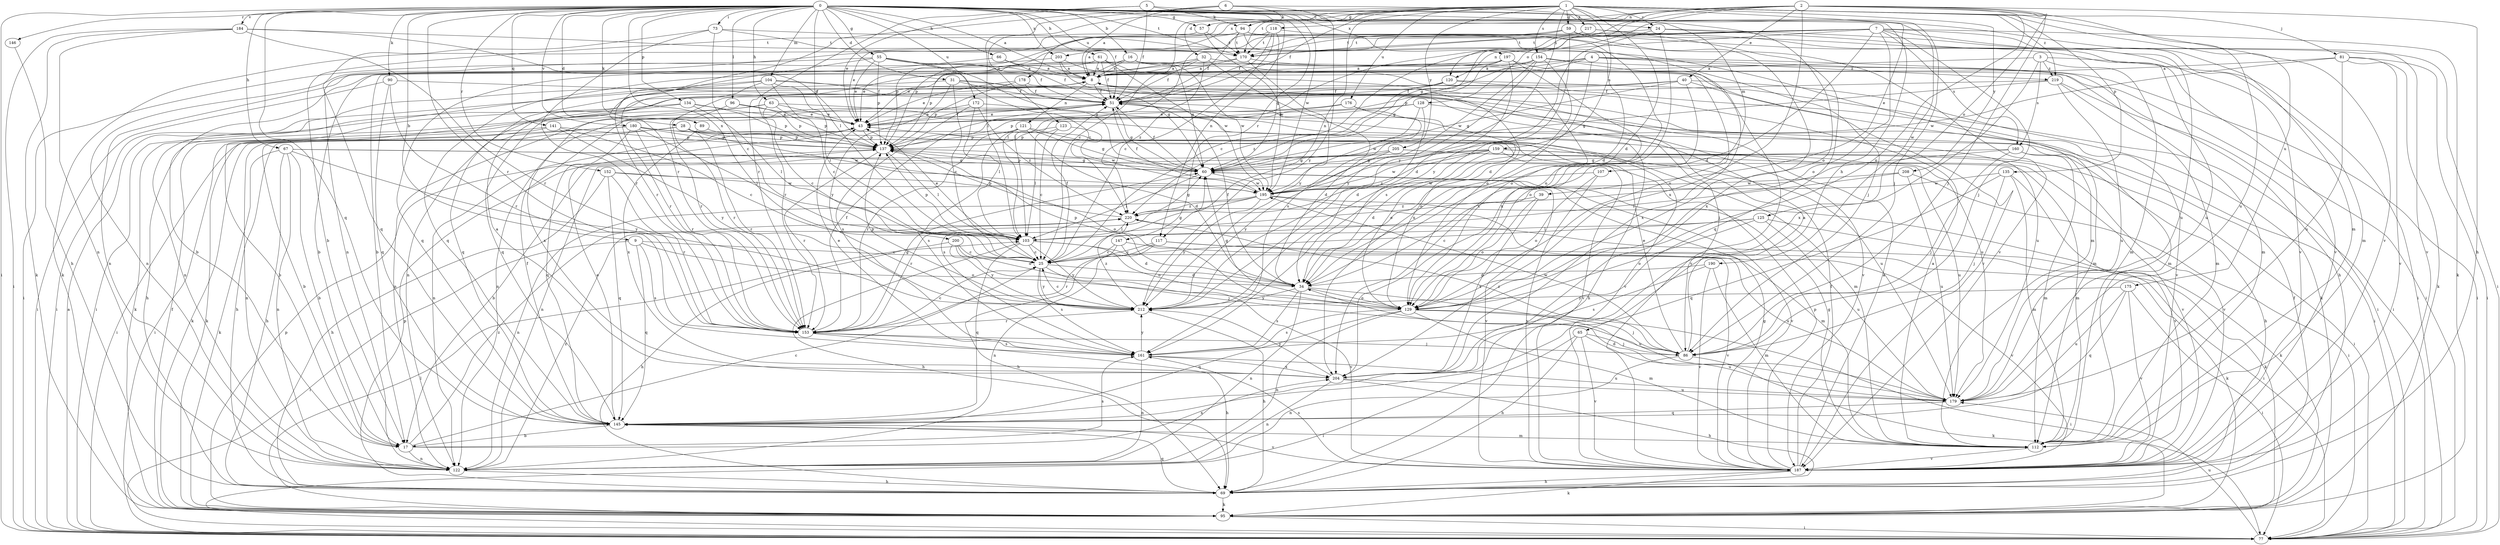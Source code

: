 strict digraph  {
0;
1;
2;
3;
4;
5;
6;
7;
8;
9;
16;
17;
24;
25;
28;
31;
32;
34;
39;
40;
43;
51;
55;
57;
59;
60;
61;
63;
65;
66;
67;
69;
73;
77;
81;
86;
89;
90;
94;
95;
96;
103;
104;
107;
112;
117;
118;
120;
121;
122;
123;
125;
128;
129;
134;
135;
137;
141;
145;
146;
147;
152;
153;
154;
159;
160;
161;
170;
172;
175;
176;
178;
179;
180;
184;
187;
190;
195;
197;
200;
203;
204;
205;
208;
212;
217;
219;
220;
0 -> 8  [label=a];
0 -> 9  [label=b];
0 -> 16  [label=b];
0 -> 24  [label=c];
0 -> 28  [label=d];
0 -> 31  [label=d];
0 -> 51  [label=f];
0 -> 55  [label=g];
0 -> 57  [label=g];
0 -> 61  [label=h];
0 -> 63  [label=h];
0 -> 65  [label=h];
0 -> 66  [label=h];
0 -> 67  [label=h];
0 -> 73  [label=i];
0 -> 77  [label=i];
0 -> 89  [label=k];
0 -> 90  [label=k];
0 -> 96  [label=l];
0 -> 103  [label=l];
0 -> 104  [label=m];
0 -> 107  [label=m];
0 -> 112  [label=m];
0 -> 117  [label=n];
0 -> 134  [label=p];
0 -> 141  [label=q];
0 -> 145  [label=q];
0 -> 146  [label=r];
0 -> 147  [label=r];
0 -> 152  [label=r];
0 -> 153  [label=r];
0 -> 170  [label=t];
0 -> 172  [label=u];
0 -> 180  [label=v];
0 -> 184  [label=v];
0 -> 190  [label=w];
0 -> 195  [label=w];
0 -> 197  [label=x];
0 -> 200  [label=x];
0 -> 203  [label=x];
1 -> 24  [label=c];
1 -> 25  [label=c];
1 -> 32  [label=d];
1 -> 34  [label=d];
1 -> 39  [label=e];
1 -> 51  [label=f];
1 -> 57  [label=g];
1 -> 59  [label=g];
1 -> 81  [label=j];
1 -> 117  [label=n];
1 -> 123  [label=o];
1 -> 135  [label=p];
1 -> 154  [label=s];
1 -> 159  [label=s];
1 -> 170  [label=t];
1 -> 175  [label=u];
1 -> 176  [label=u];
1 -> 187  [label=v];
1 -> 205  [label=y];
1 -> 208  [label=y];
1 -> 212  [label=y];
1 -> 217  [label=z];
1 -> 219  [label=z];
2 -> 40  [label=e];
2 -> 60  [label=g];
2 -> 69  [label=h];
2 -> 86  [label=j];
2 -> 118  [label=n];
2 -> 120  [label=n];
2 -> 125  [label=o];
2 -> 128  [label=o];
2 -> 129  [label=o];
2 -> 178  [label=u];
2 -> 179  [label=u];
2 -> 203  [label=x];
2 -> 204  [label=x];
3 -> 8  [label=a];
3 -> 77  [label=i];
3 -> 112  [label=m];
3 -> 160  [label=s];
3 -> 204  [label=x];
3 -> 219  [label=z];
4 -> 17  [label=b];
4 -> 43  [label=e];
4 -> 69  [label=h];
4 -> 112  [label=m];
4 -> 145  [label=q];
4 -> 204  [label=x];
4 -> 219  [label=z];
5 -> 43  [label=e];
5 -> 51  [label=f];
5 -> 94  [label=k];
5 -> 129  [label=o];
5 -> 153  [label=r];
6 -> 8  [label=a];
6 -> 86  [label=j];
6 -> 94  [label=k];
6 -> 103  [label=l];
6 -> 153  [label=r];
6 -> 212  [label=y];
7 -> 25  [label=c];
7 -> 34  [label=d];
7 -> 86  [label=j];
7 -> 95  [label=k];
7 -> 103  [label=l];
7 -> 112  [label=m];
7 -> 120  [label=n];
7 -> 129  [label=o];
7 -> 137  [label=p];
7 -> 160  [label=s];
7 -> 170  [label=t];
7 -> 179  [label=u];
8 -> 51  [label=f];
8 -> 77  [label=i];
8 -> 121  [label=n];
8 -> 153  [label=r];
9 -> 25  [label=c];
9 -> 77  [label=i];
9 -> 129  [label=o];
9 -> 145  [label=q];
9 -> 161  [label=s];
16 -> 8  [label=a];
16 -> 43  [label=e];
16 -> 60  [label=g];
16 -> 122  [label=n];
16 -> 129  [label=o];
16 -> 195  [label=w];
17 -> 25  [label=c];
17 -> 122  [label=n];
17 -> 161  [label=s];
17 -> 204  [label=x];
17 -> 220  [label=z];
24 -> 77  [label=i];
24 -> 170  [label=t];
24 -> 187  [label=v];
24 -> 204  [label=x];
24 -> 212  [label=y];
25 -> 34  [label=d];
25 -> 51  [label=f];
25 -> 60  [label=g];
25 -> 161  [label=s];
25 -> 187  [label=v];
25 -> 212  [label=y];
28 -> 17  [label=b];
28 -> 122  [label=n];
28 -> 137  [label=p];
28 -> 153  [label=r];
28 -> 187  [label=v];
28 -> 195  [label=w];
31 -> 25  [label=c];
31 -> 51  [label=f];
31 -> 77  [label=i];
31 -> 86  [label=j];
31 -> 187  [label=v];
31 -> 212  [label=y];
32 -> 8  [label=a];
32 -> 51  [label=f];
32 -> 129  [label=o];
32 -> 153  [label=r];
32 -> 161  [label=s];
32 -> 220  [label=z];
34 -> 51  [label=f];
34 -> 122  [label=n];
34 -> 129  [label=o];
34 -> 137  [label=p];
34 -> 161  [label=s];
34 -> 179  [label=u];
34 -> 212  [label=y];
39 -> 129  [label=o];
39 -> 204  [label=x];
39 -> 220  [label=z];
40 -> 51  [label=f];
40 -> 60  [label=g];
40 -> 95  [label=k];
40 -> 112  [label=m];
40 -> 122  [label=n];
40 -> 129  [label=o];
43 -> 51  [label=f];
43 -> 69  [label=h];
43 -> 122  [label=n];
43 -> 137  [label=p];
51 -> 43  [label=e];
51 -> 60  [label=g];
51 -> 69  [label=h];
51 -> 122  [label=n];
55 -> 8  [label=a];
55 -> 43  [label=e];
55 -> 51  [label=f];
55 -> 60  [label=g];
55 -> 77  [label=i];
55 -> 137  [label=p];
55 -> 153  [label=r];
55 -> 220  [label=z];
57 -> 17  [label=b];
57 -> 170  [label=t];
57 -> 195  [label=w];
59 -> 8  [label=a];
59 -> 122  [label=n];
59 -> 161  [label=s];
59 -> 170  [label=t];
59 -> 179  [label=u];
59 -> 187  [label=v];
59 -> 204  [label=x];
60 -> 51  [label=f];
60 -> 103  [label=l];
60 -> 137  [label=p];
60 -> 187  [label=v];
60 -> 195  [label=w];
61 -> 8  [label=a];
61 -> 51  [label=f];
61 -> 129  [label=o];
61 -> 137  [label=p];
61 -> 195  [label=w];
63 -> 25  [label=c];
63 -> 43  [label=e];
63 -> 69  [label=h];
63 -> 137  [label=p];
63 -> 187  [label=v];
63 -> 204  [label=x];
65 -> 69  [label=h];
65 -> 77  [label=i];
65 -> 86  [label=j];
65 -> 179  [label=u];
65 -> 187  [label=v];
66 -> 8  [label=a];
66 -> 51  [label=f];
66 -> 145  [label=q];
67 -> 17  [label=b];
67 -> 60  [label=g];
67 -> 69  [label=h];
67 -> 95  [label=k];
67 -> 122  [label=n];
67 -> 129  [label=o];
67 -> 212  [label=y];
69 -> 51  [label=f];
69 -> 95  [label=k];
69 -> 137  [label=p];
69 -> 145  [label=q];
73 -> 25  [label=c];
73 -> 112  [label=m];
73 -> 145  [label=q];
73 -> 153  [label=r];
73 -> 170  [label=t];
77 -> 8  [label=a];
77 -> 179  [label=u];
81 -> 8  [label=a];
81 -> 77  [label=i];
81 -> 95  [label=k];
81 -> 179  [label=u];
81 -> 187  [label=v];
81 -> 195  [label=w];
86 -> 8  [label=a];
86 -> 43  [label=e];
86 -> 95  [label=k];
86 -> 122  [label=n];
86 -> 195  [label=w];
86 -> 220  [label=z];
89 -> 137  [label=p];
89 -> 204  [label=x];
90 -> 51  [label=f];
90 -> 77  [label=i];
90 -> 145  [label=q];
90 -> 153  [label=r];
94 -> 34  [label=d];
94 -> 51  [label=f];
94 -> 86  [label=j];
94 -> 95  [label=k];
94 -> 137  [label=p];
94 -> 170  [label=t];
94 -> 187  [label=v];
95 -> 51  [label=f];
95 -> 77  [label=i];
95 -> 103  [label=l];
95 -> 137  [label=p];
96 -> 43  [label=e];
96 -> 137  [label=p];
96 -> 153  [label=r];
103 -> 25  [label=c];
103 -> 43  [label=e];
103 -> 69  [label=h];
103 -> 129  [label=o];
103 -> 137  [label=p];
103 -> 145  [label=q];
103 -> 187  [label=v];
103 -> 212  [label=y];
104 -> 25  [label=c];
104 -> 51  [label=f];
104 -> 103  [label=l];
104 -> 122  [label=n];
104 -> 145  [label=q];
104 -> 153  [label=r];
104 -> 179  [label=u];
107 -> 129  [label=o];
107 -> 187  [label=v];
107 -> 195  [label=w];
112 -> 8  [label=a];
112 -> 60  [label=g];
112 -> 187  [label=v];
117 -> 25  [label=c];
117 -> 95  [label=k];
117 -> 122  [label=n];
117 -> 153  [label=r];
117 -> 187  [label=v];
118 -> 25  [label=c];
118 -> 43  [label=e];
118 -> 51  [label=f];
118 -> 60  [label=g];
118 -> 170  [label=t];
118 -> 204  [label=x];
120 -> 51  [label=f];
120 -> 77  [label=i];
120 -> 145  [label=q];
120 -> 187  [label=v];
120 -> 220  [label=z];
121 -> 34  [label=d];
121 -> 60  [label=g];
121 -> 112  [label=m];
121 -> 137  [label=p];
121 -> 153  [label=r];
121 -> 161  [label=s];
122 -> 69  [label=h];
122 -> 220  [label=z];
123 -> 25  [label=c];
123 -> 103  [label=l];
123 -> 137  [label=p];
123 -> 195  [label=w];
125 -> 25  [label=c];
125 -> 95  [label=k];
125 -> 103  [label=l];
125 -> 129  [label=o];
125 -> 179  [label=u];
128 -> 34  [label=d];
128 -> 43  [label=e];
128 -> 77  [label=i];
128 -> 137  [label=p];
128 -> 195  [label=w];
129 -> 60  [label=g];
129 -> 77  [label=i];
129 -> 86  [label=j];
129 -> 112  [label=m];
129 -> 122  [label=n];
129 -> 145  [label=q];
129 -> 161  [label=s];
134 -> 17  [label=b];
134 -> 43  [label=e];
134 -> 95  [label=k];
134 -> 103  [label=l];
134 -> 137  [label=p];
135 -> 86  [label=j];
135 -> 112  [label=m];
135 -> 145  [label=q];
135 -> 187  [label=v];
135 -> 195  [label=w];
137 -> 60  [label=g];
137 -> 103  [label=l];
137 -> 153  [label=r];
141 -> 25  [label=c];
141 -> 77  [label=i];
141 -> 95  [label=k];
141 -> 137  [label=p];
141 -> 212  [label=y];
145 -> 17  [label=b];
145 -> 43  [label=e];
145 -> 51  [label=f];
145 -> 112  [label=m];
145 -> 187  [label=v];
146 -> 69  [label=h];
147 -> 25  [label=c];
147 -> 34  [label=d];
147 -> 69  [label=h];
147 -> 179  [label=u];
152 -> 69  [label=h];
152 -> 145  [label=q];
152 -> 153  [label=r];
152 -> 187  [label=v];
152 -> 195  [label=w];
153 -> 25  [label=c];
153 -> 51  [label=f];
153 -> 60  [label=g];
153 -> 69  [label=h];
153 -> 86  [label=j];
153 -> 161  [label=s];
154 -> 8  [label=a];
154 -> 34  [label=d];
154 -> 77  [label=i];
154 -> 137  [label=p];
154 -> 195  [label=w];
154 -> 204  [label=x];
154 -> 212  [label=y];
159 -> 34  [label=d];
159 -> 60  [label=g];
159 -> 77  [label=i];
159 -> 122  [label=n];
159 -> 179  [label=u];
159 -> 187  [label=v];
159 -> 195  [label=w];
159 -> 220  [label=z];
160 -> 60  [label=g];
160 -> 69  [label=h];
160 -> 86  [label=j];
160 -> 112  [label=m];
160 -> 161  [label=s];
161 -> 43  [label=e];
161 -> 122  [label=n];
161 -> 179  [label=u];
161 -> 204  [label=x];
161 -> 212  [label=y];
170 -> 8  [label=a];
170 -> 17  [label=b];
170 -> 77  [label=i];
170 -> 212  [label=y];
172 -> 43  [label=e];
172 -> 103  [label=l];
172 -> 161  [label=s];
172 -> 179  [label=u];
172 -> 220  [label=z];
175 -> 77  [label=i];
175 -> 145  [label=q];
175 -> 179  [label=u];
175 -> 187  [label=v];
175 -> 212  [label=y];
176 -> 34  [label=d];
176 -> 43  [label=e];
176 -> 122  [label=n];
176 -> 129  [label=o];
178 -> 43  [label=e];
178 -> 51  [label=f];
178 -> 112  [label=m];
178 -> 137  [label=p];
179 -> 34  [label=d];
179 -> 145  [label=q];
180 -> 77  [label=i];
180 -> 95  [label=k];
180 -> 103  [label=l];
180 -> 129  [label=o];
180 -> 137  [label=p];
180 -> 145  [label=q];
180 -> 153  [label=r];
180 -> 179  [label=u];
184 -> 77  [label=i];
184 -> 95  [label=k];
184 -> 122  [label=n];
184 -> 137  [label=p];
184 -> 153  [label=r];
184 -> 170  [label=t];
187 -> 8  [label=a];
187 -> 51  [label=f];
187 -> 60  [label=g];
187 -> 69  [label=h];
187 -> 95  [label=k];
187 -> 137  [label=p];
187 -> 161  [label=s];
190 -> 34  [label=d];
190 -> 112  [label=m];
190 -> 161  [label=s];
190 -> 187  [label=v];
195 -> 51  [label=f];
195 -> 95  [label=k];
195 -> 112  [label=m];
195 -> 122  [label=n];
195 -> 153  [label=r];
195 -> 212  [label=y];
195 -> 220  [label=z];
197 -> 8  [label=a];
197 -> 17  [label=b];
197 -> 34  [label=d];
197 -> 60  [label=g];
197 -> 129  [label=o];
197 -> 187  [label=v];
200 -> 25  [label=c];
200 -> 34  [label=d];
200 -> 69  [label=h];
200 -> 86  [label=j];
200 -> 212  [label=y];
203 -> 8  [label=a];
203 -> 60  [label=g];
203 -> 122  [label=n];
203 -> 187  [label=v];
204 -> 8  [label=a];
204 -> 69  [label=h];
204 -> 122  [label=n];
204 -> 179  [label=u];
204 -> 212  [label=y];
205 -> 17  [label=b];
205 -> 60  [label=g];
205 -> 112  [label=m];
205 -> 187  [label=v];
205 -> 212  [label=y];
208 -> 77  [label=i];
208 -> 103  [label=l];
208 -> 179  [label=u];
208 -> 195  [label=w];
212 -> 25  [label=c];
212 -> 69  [label=h];
212 -> 137  [label=p];
212 -> 153  [label=r];
212 -> 220  [label=z];
217 -> 103  [label=l];
217 -> 145  [label=q];
217 -> 170  [label=t];
217 -> 187  [label=v];
219 -> 51  [label=f];
219 -> 60  [label=g];
219 -> 77  [label=i];
219 -> 112  [label=m];
219 -> 179  [label=u];
220 -> 60  [label=g];
220 -> 77  [label=i];
220 -> 103  [label=l];
220 -> 137  [label=p];
}
